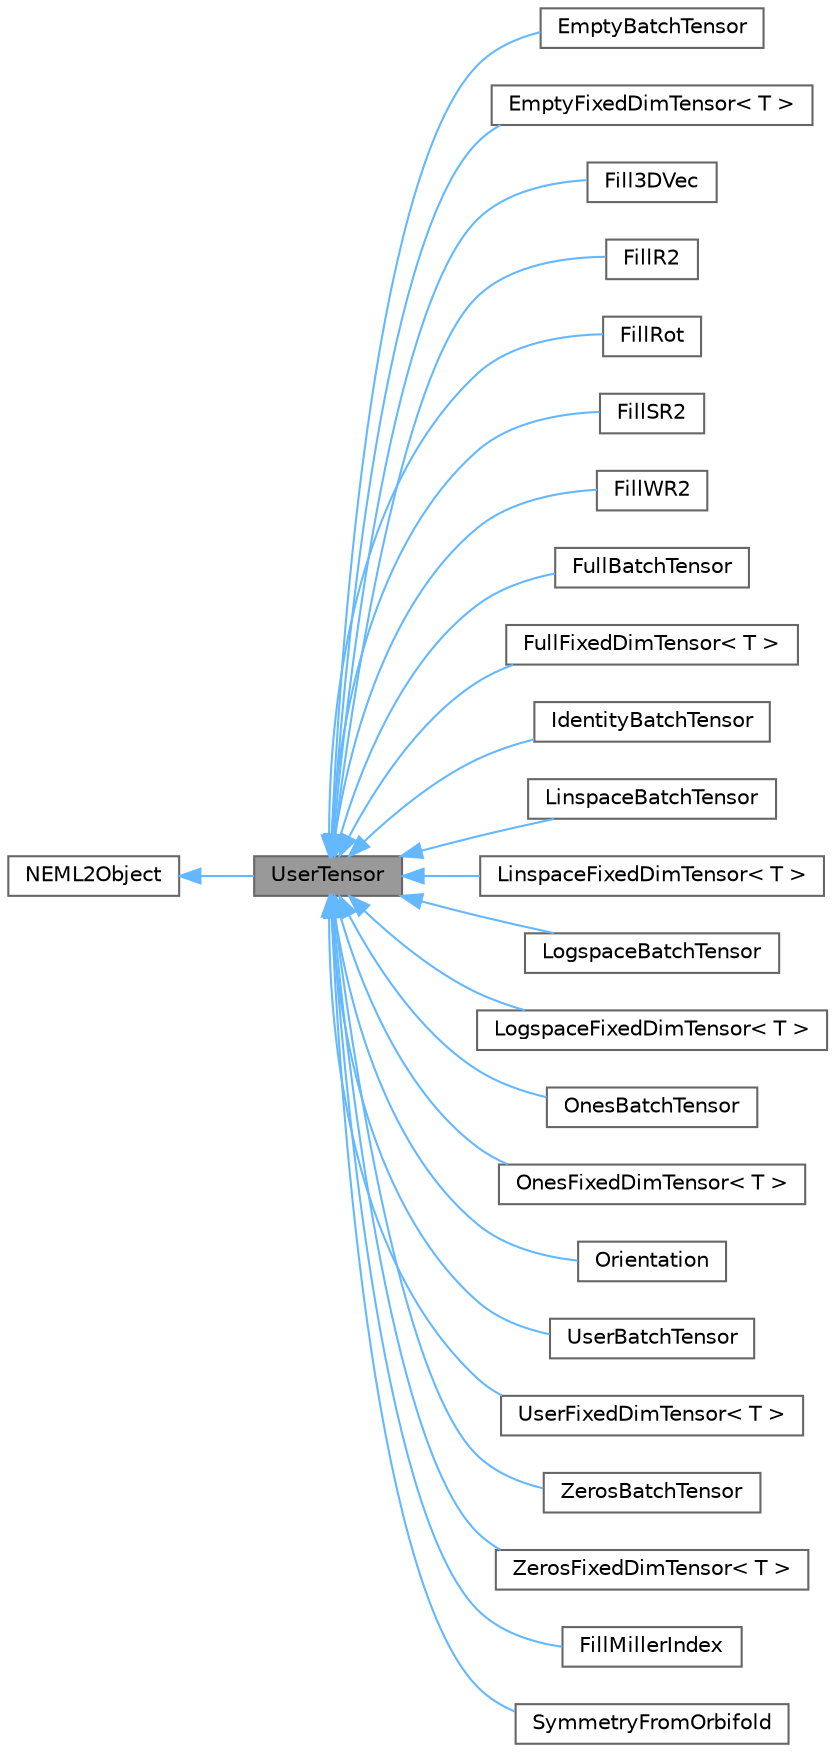 digraph "UserTensor"
{
 // LATEX_PDF_SIZE
  bgcolor="transparent";
  edge [fontname=Helvetica,fontsize=10,labelfontname=Helvetica,labelfontsize=10];
  node [fontname=Helvetica,fontsize=10,shape=box,height=0.2,width=0.4];
  rankdir="LR";
  Node1 [id="Node000001",label="UserTensor",height=0.2,width=0.4,color="gray40", fillcolor="grey60", style="filled", fontcolor="black",tooltip=" "];
  Node2 -> Node1 [id="edge1_Node000001_Node000002",dir="back",color="steelblue1",style="solid",tooltip=" "];
  Node2 [id="Node000002",label="NEML2Object",height=0.2,width=0.4,color="gray40", fillcolor="white", style="filled",URL="$classneml2_1_1NEML2Object.html",tooltip="The base class of all \"manufacturable\" objects in the NEML2 library."];
  Node1 -> Node3 [id="edge2_Node000001_Node000003",dir="back",color="steelblue1",style="solid",tooltip=" "];
  Node3 [id="Node000003",label="EmptyBatchTensor",height=0.2,width=0.4,color="gray40", fillcolor="white", style="filled",URL="$classneml2_1_1EmptyBatchTensor.html",tooltip="Create an empty BatchTensor from the input file."];
  Node1 -> Node4 [id="edge3_Node000001_Node000004",dir="back",color="steelblue1",style="solid",tooltip=" "];
  Node4 [id="Node000004",label="EmptyFixedDimTensor\< T \>",height=0.2,width=0.4,color="gray40", fillcolor="white", style="filled",URL="$classneml2_1_1EmptyFixedDimTensor.html",tooltip="Create an empty FixedDimTensor of type T from the input file."];
  Node1 -> Node5 [id="edge4_Node000001_Node000005",dir="back",color="steelblue1",style="solid",tooltip=" "];
  Node5 [id="Node000005",label="Fill3DVec",height=0.2,width=0.4,color="gray40", fillcolor="white", style="filled",URL="$classneml2_1_1Fill3DVec.html",tooltip="Create a single-batched \"list\" of 3D vectors."];
  Node1 -> Node6 [id="edge5_Node000001_Node000006",dir="back",color="steelblue1",style="solid",tooltip=" "];
  Node6 [id="Node000006",label="FillR2",height=0.2,width=0.4,color="gray40", fillcolor="white", style="filled",URL="$classneml2_1_1FillR2.html",tooltip="Create a filled R2 from the input file."];
  Node1 -> Node7 [id="edge6_Node000001_Node000007",dir="back",color="steelblue1",style="solid",tooltip=" "];
  Node7 [id="Node000007",label="FillRot",height=0.2,width=0.4,color="gray40", fillcolor="white", style="filled",URL="$classneml2_1_1FillRot.html",tooltip="Create a filled R2 from the input file."];
  Node1 -> Node8 [id="edge7_Node000001_Node000008",dir="back",color="steelblue1",style="solid",tooltip=" "];
  Node8 [id="Node000008",label="FillSR2",height=0.2,width=0.4,color="gray40", fillcolor="white", style="filled",URL="$classneml2_1_1FillSR2.html",tooltip="Create a filled SR2 from the input file."];
  Node1 -> Node9 [id="edge8_Node000001_Node000009",dir="back",color="steelblue1",style="solid",tooltip=" "];
  Node9 [id="Node000009",label="FillWR2",height=0.2,width=0.4,color="gray40", fillcolor="white", style="filled",URL="$classneml2_1_1FillWR2.html",tooltip="Create a filled WR2 from the input file."];
  Node1 -> Node10 [id="edge9_Node000001_Node000010",dir="back",color="steelblue1",style="solid",tooltip=" "];
  Node10 [id="Node000010",label="FullBatchTensor",height=0.2,width=0.4,color="gray40", fillcolor="white", style="filled",URL="$classneml2_1_1FullBatchTensor.html",tooltip="Create a full BatchTensor from the input file."];
  Node1 -> Node11 [id="edge10_Node000001_Node000011",dir="back",color="steelblue1",style="solid",tooltip=" "];
  Node11 [id="Node000011",label="FullFixedDimTensor\< T \>",height=0.2,width=0.4,color="gray40", fillcolor="white", style="filled",URL="$classneml2_1_1FullFixedDimTensor.html",tooltip="Create a full FixedDimTensor of type T from the input file."];
  Node1 -> Node12 [id="edge11_Node000001_Node000012",dir="back",color="steelblue1",style="solid",tooltip=" "];
  Node12 [id="Node000012",label="IdentityBatchTensor",height=0.2,width=0.4,color="gray40", fillcolor="white", style="filled",URL="$classneml2_1_1IdentityBatchTensor.html",tooltip="Create an identity BatchTensor from the input file."];
  Node1 -> Node13 [id="edge12_Node000001_Node000013",dir="back",color="steelblue1",style="solid",tooltip=" "];
  Node13 [id="Node000013",label="LinspaceBatchTensor",height=0.2,width=0.4,color="gray40", fillcolor="white", style="filled",URL="$classneml2_1_1LinspaceBatchTensor.html",tooltip="Create a linspace BatchTensor from the input file."];
  Node1 -> Node14 [id="edge13_Node000001_Node000014",dir="back",color="steelblue1",style="solid",tooltip=" "];
  Node14 [id="Node000014",label="LinspaceFixedDimTensor\< T \>",height=0.2,width=0.4,color="gray40", fillcolor="white", style="filled",URL="$classneml2_1_1LinspaceFixedDimTensor.html",tooltip="Create a linspace FixedDimTensor of type T from the input file."];
  Node1 -> Node15 [id="edge14_Node000001_Node000015",dir="back",color="steelblue1",style="solid",tooltip=" "];
  Node15 [id="Node000015",label="LogspaceBatchTensor",height=0.2,width=0.4,color="gray40", fillcolor="white", style="filled",URL="$classneml2_1_1LogspaceBatchTensor.html",tooltip="Create a logspace BatchTensor from the input file."];
  Node1 -> Node16 [id="edge15_Node000001_Node000016",dir="back",color="steelblue1",style="solid",tooltip=" "];
  Node16 [id="Node000016",label="LogspaceFixedDimTensor\< T \>",height=0.2,width=0.4,color="gray40", fillcolor="white", style="filled",URL="$classneml2_1_1LogspaceFixedDimTensor.html",tooltip="Create a logspace FixedDimTensor of type T from the input file."];
  Node1 -> Node17 [id="edge16_Node000001_Node000017",dir="back",color="steelblue1",style="solid",tooltip=" "];
  Node17 [id="Node000017",label="OnesBatchTensor",height=0.2,width=0.4,color="gray40", fillcolor="white", style="filled",URL="$classneml2_1_1OnesBatchTensor.html",tooltip="Create a ones BatchTensor from the input file."];
  Node1 -> Node18 [id="edge17_Node000001_Node000018",dir="back",color="steelblue1",style="solid",tooltip=" "];
  Node18 [id="Node000018",label="OnesFixedDimTensor\< T \>",height=0.2,width=0.4,color="gray40", fillcolor="white", style="filled",URL="$classneml2_1_1OnesFixedDimTensor.html",tooltip="Create a ones FixedDimTensor of type T from the input file."];
  Node1 -> Node19 [id="edge18_Node000001_Node000019",dir="back",color="steelblue1",style="solid",tooltip=" "];
  Node19 [id="Node000019",label="Orientation",height=0.2,width=0.4,color="gray40", fillcolor="white", style="filled",URL="$classneml2_1_1Orientation.html",tooltip="Create batch of rotations, with various methods."];
  Node1 -> Node20 [id="edge19_Node000001_Node000020",dir="back",color="steelblue1",style="solid",tooltip=" "];
  Node20 [id="Node000020",label="UserBatchTensor",height=0.2,width=0.4,color="gray40", fillcolor="white", style="filled",URL="$classneml2_1_1UserBatchTensor.html",tooltip="Create raw BatchTensor from the input file."];
  Node1 -> Node21 [id="edge20_Node000001_Node000021",dir="back",color="steelblue1",style="solid",tooltip=" "];
  Node21 [id="Node000021",label="UserFixedDimTensor\< T \>",height=0.2,width=0.4,color="gray40", fillcolor="white", style="filled",URL="$classneml2_1_1UserFixedDimTensor.html",tooltip="Create raw tensor of type T from the input file."];
  Node1 -> Node22 [id="edge21_Node000001_Node000022",dir="back",color="steelblue1",style="solid",tooltip=" "];
  Node22 [id="Node000022",label="ZerosBatchTensor",height=0.2,width=0.4,color="gray40", fillcolor="white", style="filled",URL="$classneml2_1_1ZerosBatchTensor.html",tooltip="Create a zeros BatchTensor from the input file."];
  Node1 -> Node23 [id="edge22_Node000001_Node000023",dir="back",color="steelblue1",style="solid",tooltip=" "];
  Node23 [id="Node000023",label="ZerosFixedDimTensor\< T \>",height=0.2,width=0.4,color="gray40", fillcolor="white", style="filled",URL="$classneml2_1_1ZerosFixedDimTensor.html",tooltip="Create a zeros FixedDimTensor of type T from the input file."];
  Node1 -> Node24 [id="edge23_Node000001_Node000024",dir="back",color="steelblue1",style="solid",tooltip=" "];
  Node24 [id="Node000024",label="FillMillerIndex",height=0.2,width=0.4,color="gray40", fillcolor="white", style="filled",URL="$classneml2_1_1crystallography_1_1FillMillerIndex.html",tooltip="Create a single-batched \"list\" of Miller indices."];
  Node1 -> Node25 [id="edge24_Node000001_Node000025",dir="back",color="steelblue1",style="solid",tooltip=" "];
  Node25 [id="Node000025",label="SymmetryFromOrbifold",height=0.2,width=0.4,color="gray40", fillcolor="white", style="filled",URL="$classneml2_1_1crystallography_1_1SymmetryFromOrbifold.html",tooltip="Provide the correct symmetry operators for a given crystal class."];
}
